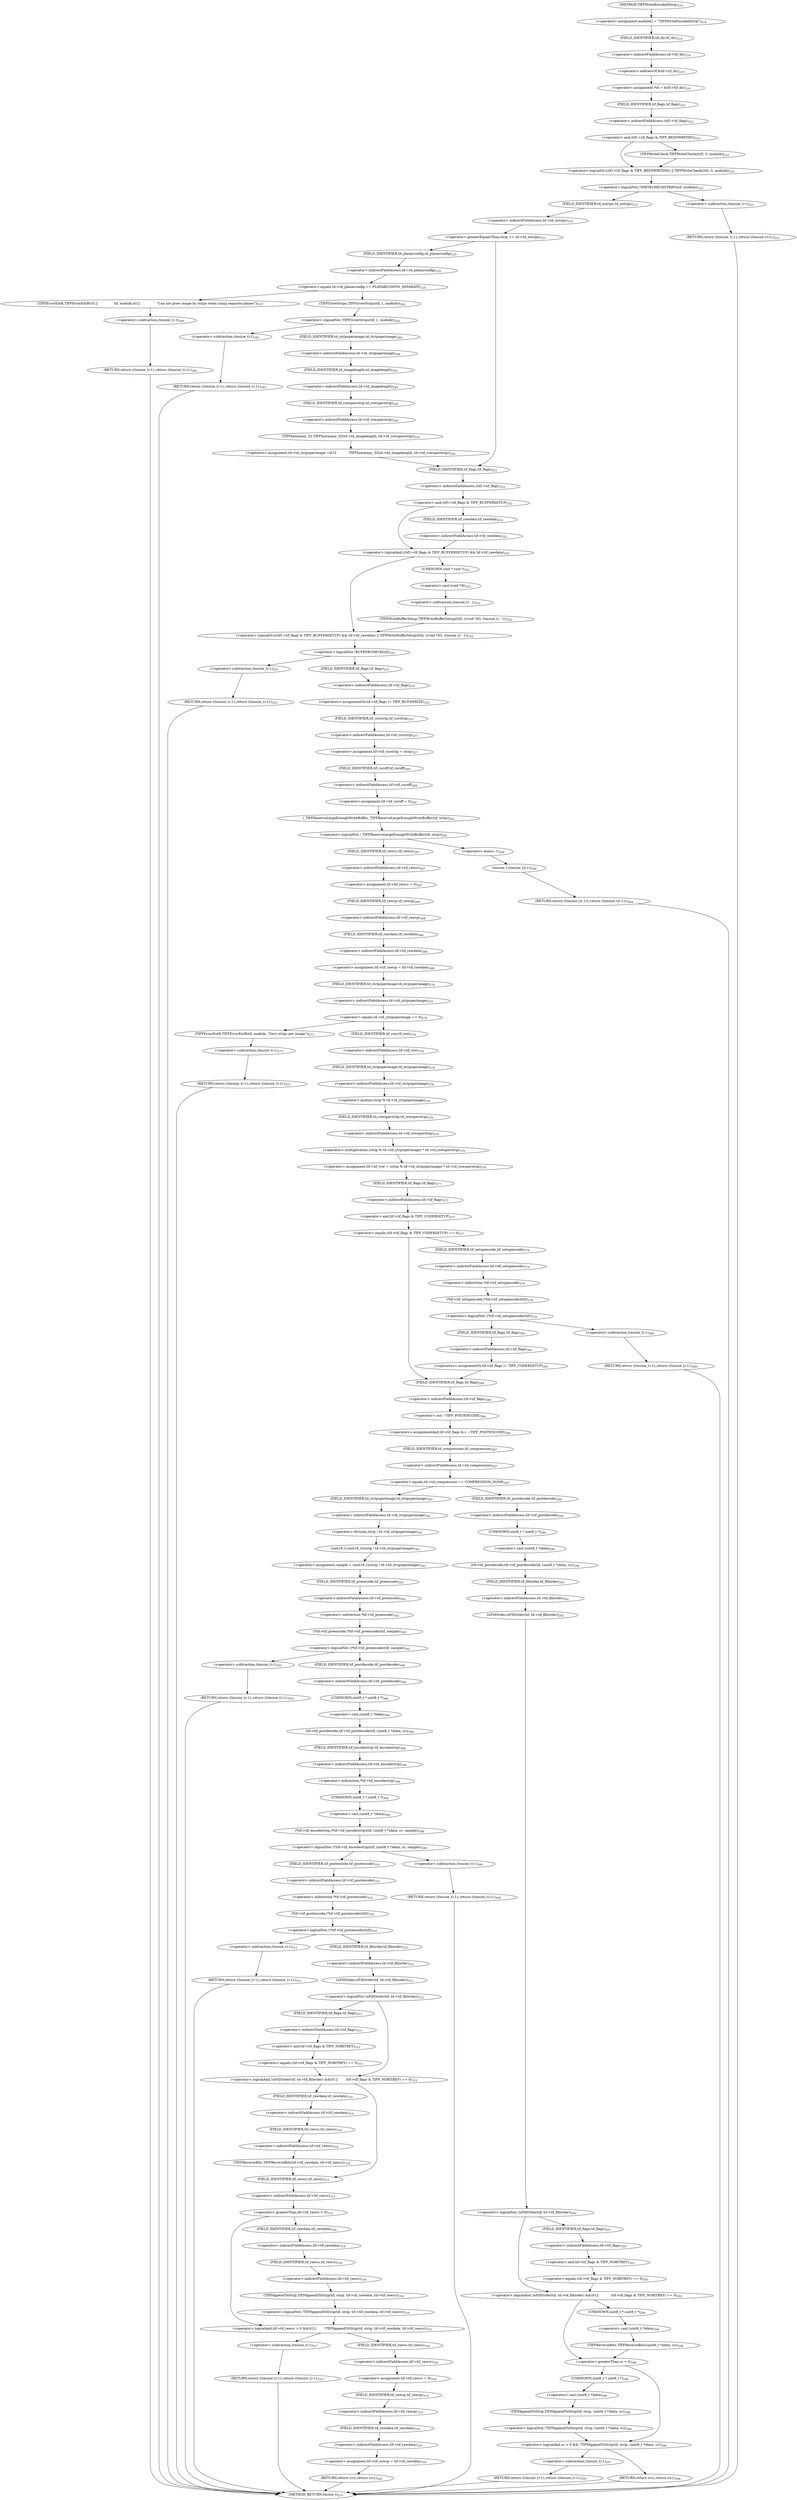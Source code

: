 digraph "TIFFWriteEncodedStrip" {  
"30788" [label = <(&lt;operator&gt;.assignment,module[] = &quot;TIFFWriteEncodedStrip&quot;)<SUB>218</SUB>> ]
"30792" [label = <(&lt;operator&gt;.assignment,*td = &amp;tif-&gt;tif_dir)<SUB>219</SUB>> ]
"30885" [label = <(&lt;operators&gt;.assignmentOr,tif-&gt;tif_flags |= TIFF_BUF4WRITE)<SUB>255</SUB>> ]
"30890" [label = <(&lt;operator&gt;.assignment,tif-&gt;tif_curstrip = strip)<SUB>257</SUB>> ]
"30895" [label = <(&lt;operator&gt;.assignment,tif-&gt;tif_curoff = 0)<SUB>260</SUB>> ]
"30910" [label = <(&lt;operator&gt;.assignment,tif-&gt;tif_rawcc = 0)<SUB>267</SUB>> ]
"30915" [label = <(&lt;operator&gt;.assignment,tif-&gt;tif_rawcp = tif-&gt;tif_rawdata)<SUB>268</SUB>> ]
"30937" [label = <(&lt;operator&gt;.assignment,tif-&gt;tif_row = (strip % td-&gt;td_stripsperimage) * td-&gt;td_rowsperstrip)<SUB>276</SUB>> ]
"30977" [label = <(&lt;operators&gt;.assignmentAnd,tif-&gt;tif_flags &amp;= ~TIFF_POSTENCODE)<SUB>284</SUB>> ]
"31040" [label = <(&lt;operator&gt;.assignment,sample = (uint16_t)(strip / td-&gt;td_stripsperimage))<SUB>301</SUB>> ]
"31062" [label = <(tif-&gt;tif_postdecode,tif-&gt;tif_postdecode(tif, (uint8_t *)data, cc))<SUB>306</SUB>> ]
"31147" [label = <(&lt;operator&gt;.assignment,tif-&gt;tif_rawcc = 0)<SUB>318</SUB>> ]
"31152" [label = <(&lt;operator&gt;.assignment,tif-&gt;tif_rawcp = tif-&gt;tif_rawdata)<SUB>319</SUB>> ]
"31159" [label = <(RETURN,return (cc);,return (cc);)<SUB>320</SUB>> ]
"30794" [label = <(&lt;operator&gt;.addressOf,&amp;tif-&gt;tif_dir)<SUB>219</SUB>> ]
"30800" [label = <(&lt;operator&gt;.logicalNot,!WRITECHECKSTRIPS(tif, module))<SUB>222</SUB>> ]
"30817" [label = <(&lt;operator&gt;.greaterEqualsThan,strip &gt;= td-&gt;td_nstrips)<SUB>233</SUB>> ]
"30861" [label = <(&lt;operator&gt;.logicalNot,!BUFFERCHECK(tif))<SUB>252</SUB>> ]
"30886" [label = <(&lt;operator&gt;.indirectFieldAccess,tif-&gt;tif_flags)<SUB>255</SUB>> ]
"30891" [label = <(&lt;operator&gt;.indirectFieldAccess,tif-&gt;tif_curstrip)<SUB>257</SUB>> ]
"30896" [label = <(&lt;operator&gt;.indirectFieldAccess,tif-&gt;tif_curoff)<SUB>260</SUB>> ]
"30901" [label = <(&lt;operator&gt;.logicalNot,!_TIFFReserveLargeEnoughWriteBuffer(tif, strip))<SUB>262</SUB>> ]
"30911" [label = <(&lt;operator&gt;.indirectFieldAccess,tif-&gt;tif_rawcc)<SUB>267</SUB>> ]
"30916" [label = <(&lt;operator&gt;.indirectFieldAccess,tif-&gt;tif_rawcp)<SUB>268</SUB>> ]
"30919" [label = <(&lt;operator&gt;.indirectFieldAccess,tif-&gt;tif_rawdata)<SUB>268</SUB>> ]
"30923" [label = <(&lt;operator&gt;.equals,td-&gt;td_stripsperimage == 0)<SUB>270</SUB>> ]
"30938" [label = <(&lt;operator&gt;.indirectFieldAccess,tif-&gt;tif_row)<SUB>276</SUB>> ]
"30941" [label = <(&lt;operator&gt;.multiplication,(strip % td-&gt;td_stripsperimage) * td-&gt;td_rowsperstrip)<SUB>276</SUB>> ]
"30951" [label = <(&lt;operator&gt;.equals,(tif-&gt;tif_flags &amp; TIFF_CODERSETUP) == 0)<SUB>277</SUB>> ]
"30978" [label = <(&lt;operator&gt;.indirectFieldAccess,tif-&gt;tif_flags)<SUB>284</SUB>> ]
"30981" [label = <(&lt;operator&gt;.not,~TIFF_POSTENCODE)<SUB>284</SUB>> ]
"30984" [label = <(&lt;operator&gt;.equals,td-&gt;td_compression == COMPRESSION_NONE)<SUB>287</SUB>> ]
"31042" [label = <(uint16_t,(uint16_t)(strip / td-&gt;td_stripsperimage))<SUB>301</SUB>> ]
"31049" [label = <(&lt;operator&gt;.logicalNot,!(*tif-&gt;tif_preencode)(tif, sample))<SUB>302</SUB>> ]
"31063" [label = <(&lt;operator&gt;.indirectFieldAccess,tif-&gt;tif_postdecode)<SUB>306</SUB>> ]
"31067" [label = <(&lt;operator&gt;.cast,(uint8_t *)data)<SUB>306</SUB>> ]
"31072" [label = <(&lt;operator&gt;.logicalNot,!(*tif-&gt;tif_encodestrip)(tif, (uint8_t *)data, cc, sample))<SUB>308</SUB>> ]
"31090" [label = <(&lt;operator&gt;.logicalNot,!(*tif-&gt;tif_postencode)(tif))<SUB>310</SUB>> ]
"31103" [label = <(&lt;operator&gt;.logicalAnd,!isFillOrder(tif, td-&gt;td_fillorder) &amp;&amp;\012        (tif-&gt;tif_flags &amp; TIFF_NOBITREV) == 0)<SUB>312</SUB>> ]
"31126" [label = <(&lt;operator&gt;.logicalAnd,tif-&gt;tif_rawcc &gt; 0 &amp;&amp;\012        !TIFFAppendToStrip(tif, strip, tif-&gt;tif_rawdata, tif-&gt;tif_rawcc))<SUB>315</SUB>> ]
"31148" [label = <(&lt;operator&gt;.indirectFieldAccess,tif-&gt;tif_rawcc)<SUB>318</SUB>> ]
"31153" [label = <(&lt;operator&gt;.indirectFieldAccess,tif-&gt;tif_rawcp)<SUB>319</SUB>> ]
"31156" [label = <(&lt;operator&gt;.indirectFieldAccess,tif-&gt;tif_rawdata)<SUB>319</SUB>> ]
"30795" [label = <(&lt;operator&gt;.indirectFieldAccess,tif-&gt;tif_dir)<SUB>219</SUB>> ]
"30801" [label = <(&lt;operator&gt;.logicalOr,((tif)-&gt;tif_flags &amp; TIFF_BEENWRITING) || TIFFWriteCheck((tif), 0, module))<SUB>222</SUB>> ]
"30812" [label = <(RETURN,return ((tmsize_t)-1);,return ((tmsize_t)-1);)<SUB>223</SUB>> ]
"30819" [label = <(&lt;operator&gt;.indirectFieldAccess,td-&gt;td_nstrips)<SUB>233</SUB>> ]
"30849" [label = <(&lt;operator&gt;.assignment,td-&gt;td_stripsperimage =\012            TIFFhowmany_32(td-&gt;td_imagelength, td-&gt;td_rowsperstrip))<SUB>244</SUB>> ]
"30862" [label = <(&lt;operator&gt;.logicalOr,(((tif)-&gt;tif_flags &amp; TIFF_BUFFERSETUP) &amp;&amp; tif-&gt;tif_rawdata) || TIFFWriteBufferSetup((tif), ((void *)0), (tmsize_t) - 1))<SUB>252</SUB>> ]
"30881" [label = <(RETURN,return ((tmsize_t)-1);,return ((tmsize_t)-1);)<SUB>253</SUB>> ]
"30888" [label = <(FIELD_IDENTIFIER,tif_flags,tif_flags)<SUB>255</SUB>> ]
"30893" [label = <(FIELD_IDENTIFIER,tif_curstrip,tif_curstrip)<SUB>257</SUB>> ]
"30898" [label = <(FIELD_IDENTIFIER,tif_curoff,tif_curoff)<SUB>260</SUB>> ]
"30902" [label = <(_TIFFReserveLargeEnoughWriteBuffer,_TIFFReserveLargeEnoughWriteBuffer(tif, strip))<SUB>262</SUB>> ]
"30906" [label = <(RETURN,return ((tmsize_t)(-1));,return ((tmsize_t)(-1));)<SUB>264</SUB>> ]
"30913" [label = <(FIELD_IDENTIFIER,tif_rawcc,tif_rawcc)<SUB>267</SUB>> ]
"30918" [label = <(FIELD_IDENTIFIER,tif_rawcp,tif_rawcp)<SUB>268</SUB>> ]
"30921" [label = <(FIELD_IDENTIFIER,tif_rawdata,tif_rawdata)<SUB>268</SUB>> ]
"30924" [label = <(&lt;operator&gt;.indirectFieldAccess,td-&gt;td_stripsperimage)<SUB>270</SUB>> ]
"30929" [label = <(TIFFErrorExtR,TIFFErrorExtR(tif, module, &quot;Zero strips per image&quot;))<SUB>272</SUB>> ]
"30933" [label = <(RETURN,return ((tmsize_t)-1);,return ((tmsize_t)-1);)<SUB>273</SUB>> ]
"30940" [label = <(FIELD_IDENTIFIER,tif_row,tif_row)<SUB>276</SUB>> ]
"30942" [label = <(&lt;operator&gt;.modulo,strip % td-&gt;td_stripsperimage)<SUB>276</SUB>> ]
"30947" [label = <(&lt;operator&gt;.indirectFieldAccess,td-&gt;td_rowsperstrip)<SUB>276</SUB>> ]
"30952" [label = <(&lt;operator&gt;.and,tif-&gt;tif_flags &amp; TIFF_CODERSETUP)<SUB>277</SUB>> ]
"30972" [label = <(&lt;operators&gt;.assignmentOr,tif-&gt;tif_flags |= TIFF_CODERSETUP)<SUB>281</SUB>> ]
"30980" [label = <(FIELD_IDENTIFIER,tif_flags,tif_flags)<SUB>284</SUB>> ]
"30985" [label = <(&lt;operator&gt;.indirectFieldAccess,td-&gt;td_compression)<SUB>287</SUB>> ]
"30990" [label = <(tif-&gt;tif_postdecode,tif-&gt;tif_postdecode(tif, (uint8_t *)data, cc))<SUB>290</SUB>> ]
"31038" [label = <(RETURN,return (cc);,return (cc);)<SUB>298</SUB>> ]
"31043" [label = <(&lt;operator&gt;.division,strip / td-&gt;td_stripsperimage)<SUB>301</SUB>> ]
"31050" [label = <(*tif-&gt;tif_preencode,(*tif-&gt;tif_preencode)(tif, sample))<SUB>302</SUB>> ]
"31058" [label = <(RETURN,return ((tmsize_t)-1);,return ((tmsize_t)-1);)<SUB>303</SUB>> ]
"31065" [label = <(FIELD_IDENTIFIER,tif_postdecode,tif_postdecode)<SUB>306</SUB>> ]
"31068" [label = <(UNKNOWN,uint8_t *,uint8_t *)<SUB>306</SUB>> ]
"31073" [label = <(*tif-&gt;tif_encodestrip,(*tif-&gt;tif_encodestrip)(tif, (uint8_t *)data, cc, sample))<SUB>308</SUB>> ]
"31085" [label = <(RETURN,return ((tmsize_t)-1);,return ((tmsize_t)-1);)<SUB>309</SUB>> ]
"31091" [label = <(*tif-&gt;tif_postencode,(*tif-&gt;tif_postencode)(tif))<SUB>310</SUB>> ]
"31098" [label = <(RETURN,return ((tmsize_t)-1);,return ((tmsize_t)-1);)<SUB>311</SUB>> ]
"31104" [label = <(&lt;operator&gt;.logicalNot,!isFillOrder(tif, td-&gt;td_fillorder))<SUB>312</SUB>> ]
"31110" [label = <(&lt;operator&gt;.equals,(tif-&gt;tif_flags &amp; TIFF_NOBITREV) == 0)<SUB>313</SUB>> ]
"31118" [label = <(TIFFReverseBits,TIFFReverseBits(tif-&gt;tif_rawdata, tif-&gt;tif_rawcc))<SUB>314</SUB>> ]
"31127" [label = <(&lt;operator&gt;.greaterThan,tif-&gt;tif_rawcc &gt; 0)<SUB>315</SUB>> ]
"31132" [label = <(&lt;operator&gt;.logicalNot,!TIFFAppendToStrip(tif, strip, tif-&gt;tif_rawdata, tif-&gt;tif_rawcc))<SUB>316</SUB>> ]
"31143" [label = <(RETURN,return ((tmsize_t)-1);,return ((tmsize_t)-1);)<SUB>317</SUB>> ]
"31150" [label = <(FIELD_IDENTIFIER,tif_rawcc,tif_rawcc)<SUB>318</SUB>> ]
"31155" [label = <(FIELD_IDENTIFIER,tif_rawcp,tif_rawcp)<SUB>319</SUB>> ]
"31158" [label = <(FIELD_IDENTIFIER,tif_rawdata,tif_rawdata)<SUB>319</SUB>> ]
"30797" [label = <(FIELD_IDENTIFIER,tif_dir,tif_dir)<SUB>219</SUB>> ]
"30802" [label = <(&lt;operator&gt;.and,(tif)-&gt;tif_flags &amp; TIFF_BEENWRITING)<SUB>222</SUB>> ]
"30807" [label = <(TIFFWriteCheck,TIFFWriteCheck((tif), 0, module))<SUB>222</SUB>> ]
"30813" [label = <(&lt;operator&gt;.subtraction,(tmsize_t)-1)<SUB>223</SUB>> ]
"30821" [label = <(FIELD_IDENTIFIER,td_nstrips,td_nstrips)<SUB>233</SUB>> ]
"30824" [label = <(&lt;operator&gt;.equals,td-&gt;td_planarconfig == PLANARCONFIG_SEPARATE)<SUB>235</SUB>> ]
"30839" [label = <(&lt;operator&gt;.logicalNot,!TIFFGrowStrips(tif, 1, module))<SUB>242</SUB>> ]
"30850" [label = <(&lt;operator&gt;.indirectFieldAccess,td-&gt;td_stripsperimage)<SUB>244</SUB>> ]
"30853" [label = <(TIFFhowmany_32,TIFFhowmany_32(td-&gt;td_imagelength, td-&gt;td_rowsperstrip))<SUB>245</SUB>> ]
"30863" [label = <(&lt;operator&gt;.logicalAnd,((tif)-&gt;tif_flags &amp; TIFF_BUFFERSETUP) &amp;&amp; tif-&gt;tif_rawdata)<SUB>252</SUB>> ]
"30872" [label = <(TIFFWriteBufferSetup,TIFFWriteBufferSetup((tif), ((void *)0), (tmsize_t) - 1))<SUB>252</SUB>> ]
"30882" [label = <(&lt;operator&gt;.subtraction,(tmsize_t)-1)<SUB>253</SUB>> ]
"30907" [label = <(tmsize_t,(tmsize_t)(-1))<SUB>264</SUB>> ]
"30926" [label = <(FIELD_IDENTIFIER,td_stripsperimage,td_stripsperimage)<SUB>270</SUB>> ]
"30934" [label = <(&lt;operator&gt;.subtraction,(tmsize_t)-1)<SUB>273</SUB>> ]
"30944" [label = <(&lt;operator&gt;.indirectFieldAccess,td-&gt;td_stripsperimage)<SUB>276</SUB>> ]
"30949" [label = <(FIELD_IDENTIFIER,td_rowsperstrip,td_rowsperstrip)<SUB>276</SUB>> ]
"30953" [label = <(&lt;operator&gt;.indirectFieldAccess,tif-&gt;tif_flags)<SUB>277</SUB>> ]
"30960" [label = <(&lt;operator&gt;.logicalNot,!(*tif-&gt;tif_setupencode)(tif))<SUB>279</SUB>> ]
"30973" [label = <(&lt;operator&gt;.indirectFieldAccess,tif-&gt;tif_flags)<SUB>281</SUB>> ]
"30987" [label = <(FIELD_IDENTIFIER,td_compression,td_compression)<SUB>287</SUB>> ]
"30991" [label = <(&lt;operator&gt;.indirectFieldAccess,tif-&gt;tif_postdecode)<SUB>290</SUB>> ]
"30995" [label = <(&lt;operator&gt;.cast,(uint8_t *)data)<SUB>290</SUB>> ]
"31000" [label = <(&lt;operator&gt;.logicalAnd,!isFillOrder(tif, td-&gt;td_fillorder) &amp;&amp;\012            (tif-&gt;tif_flags &amp; TIFF_NOBITREV) == 0)<SUB>292</SUB>> ]
"31021" [label = <(&lt;operator&gt;.logicalAnd,cc &gt; 0 &amp;&amp; !TIFFAppendToStrip(tif, strip, (uint8_t *)data, cc))<SUB>296</SUB>> ]
"31045" [label = <(&lt;operator&gt;.indirectFieldAccess,td-&gt;td_stripsperimage)<SUB>301</SUB>> ]
"31051" [label = <(&lt;operator&gt;.indirection,*tif-&gt;tif_preencode)<SUB>302</SUB>> ]
"31059" [label = <(&lt;operator&gt;.subtraction,(tmsize_t)-1)<SUB>303</SUB>> ]
"31074" [label = <(&lt;operator&gt;.indirection,*tif-&gt;tif_encodestrip)<SUB>308</SUB>> ]
"31079" [label = <(&lt;operator&gt;.cast,(uint8_t *)data)<SUB>308</SUB>> ]
"31086" [label = <(&lt;operator&gt;.subtraction,(tmsize_t)-1)<SUB>309</SUB>> ]
"31092" [label = <(&lt;operator&gt;.indirection,*tif-&gt;tif_postencode)<SUB>310</SUB>> ]
"31099" [label = <(&lt;operator&gt;.subtraction,(tmsize_t)-1)<SUB>311</SUB>> ]
"31105" [label = <(isFillOrder,isFillOrder(tif, td-&gt;td_fillorder))<SUB>312</SUB>> ]
"31111" [label = <(&lt;operator&gt;.and,tif-&gt;tif_flags &amp; TIFF_NOBITREV)<SUB>313</SUB>> ]
"31119" [label = <(&lt;operator&gt;.indirectFieldAccess,tif-&gt;tif_rawdata)<SUB>314</SUB>> ]
"31122" [label = <(&lt;operator&gt;.indirectFieldAccess,tif-&gt;tif_rawcc)<SUB>314</SUB>> ]
"31128" [label = <(&lt;operator&gt;.indirectFieldAccess,tif-&gt;tif_rawcc)<SUB>315</SUB>> ]
"31133" [label = <(TIFFAppendToStrip,TIFFAppendToStrip(tif, strip, tif-&gt;tif_rawdata, tif-&gt;tif_rawcc))<SUB>316</SUB>> ]
"31144" [label = <(&lt;operator&gt;.subtraction,(tmsize_t)-1)<SUB>317</SUB>> ]
"30803" [label = <(&lt;operator&gt;.indirectFieldAccess,(tif)-&gt;tif_flags)<SUB>222</SUB>> ]
"30825" [label = <(&lt;operator&gt;.indirectFieldAccess,td-&gt;td_planarconfig)<SUB>235</SUB>> ]
"30830" [label = <(TIFFErrorExtR,TIFFErrorExtR(\012                tif, module,\012                &quot;Can not grow image by strips when using separate planes&quot;))<SUB>237</SUB>> ]
"30834" [label = <(RETURN,return ((tmsize_t)-1);,return ((tmsize_t)-1);)<SUB>240</SUB>> ]
"30840" [label = <(TIFFGrowStrips,TIFFGrowStrips(tif, 1, module))<SUB>242</SUB>> ]
"30845" [label = <(RETURN,return ((tmsize_t)-1);,return ((tmsize_t)-1);)<SUB>243</SUB>> ]
"30852" [label = <(FIELD_IDENTIFIER,td_stripsperimage,td_stripsperimage)<SUB>244</SUB>> ]
"30854" [label = <(&lt;operator&gt;.indirectFieldAccess,td-&gt;td_imagelength)<SUB>245</SUB>> ]
"30857" [label = <(&lt;operator&gt;.indirectFieldAccess,td-&gt;td_rowsperstrip)<SUB>245</SUB>> ]
"30864" [label = <(&lt;operator&gt;.and,(tif)-&gt;tif_flags &amp; TIFF_BUFFERSETUP)<SUB>252</SUB>> ]
"30869" [label = <(&lt;operator&gt;.indirectFieldAccess,tif-&gt;tif_rawdata)<SUB>252</SUB>> ]
"30874" [label = <(&lt;operator&gt;.cast,(void *)0)<SUB>252</SUB>> ]
"30877" [label = <(&lt;operator&gt;.subtraction,(tmsize_t) - 1)<SUB>252</SUB>> ]
"30908" [label = <(&lt;operator&gt;.minus,-1)<SUB>264</SUB>> ]
"30946" [label = <(FIELD_IDENTIFIER,td_stripsperimage,td_stripsperimage)<SUB>276</SUB>> ]
"30955" [label = <(FIELD_IDENTIFIER,tif_flags,tif_flags)<SUB>277</SUB>> ]
"30961" [label = <(*tif-&gt;tif_setupencode,(*tif-&gt;tif_setupencode)(tif))<SUB>279</SUB>> ]
"30968" [label = <(RETURN,return ((tmsize_t)-1);,return ((tmsize_t)-1);)<SUB>280</SUB>> ]
"30975" [label = <(FIELD_IDENTIFIER,tif_flags,tif_flags)<SUB>281</SUB>> ]
"30993" [label = <(FIELD_IDENTIFIER,tif_postdecode,tif_postdecode)<SUB>290</SUB>> ]
"30996" [label = <(UNKNOWN,uint8_t *,uint8_t *)<SUB>290</SUB>> ]
"31001" [label = <(&lt;operator&gt;.logicalNot,!isFillOrder(tif, td-&gt;td_fillorder))<SUB>292</SUB>> ]
"31007" [label = <(&lt;operator&gt;.equals,(tif-&gt;tif_flags &amp; TIFF_NOBITREV) == 0)<SUB>293</SUB>> ]
"31015" [label = <(TIFFReverseBits,TIFFReverseBits((uint8_t *)data, cc))<SUB>294</SUB>> ]
"31022" [label = <(&lt;operator&gt;.greaterThan,cc &gt; 0)<SUB>296</SUB>> ]
"31025" [label = <(&lt;operator&gt;.logicalNot,!TIFFAppendToStrip(tif, strip, (uint8_t *)data, cc))<SUB>296</SUB>> ]
"31034" [label = <(RETURN,return ((tmsize_t)-1);,return ((tmsize_t)-1);)<SUB>297</SUB>> ]
"31047" [label = <(FIELD_IDENTIFIER,td_stripsperimage,td_stripsperimage)<SUB>301</SUB>> ]
"31052" [label = <(&lt;operator&gt;.indirectFieldAccess,tif-&gt;tif_preencode)<SUB>302</SUB>> ]
"31075" [label = <(&lt;operator&gt;.indirectFieldAccess,tif-&gt;tif_encodestrip)<SUB>308</SUB>> ]
"31080" [label = <(UNKNOWN,uint8_t *,uint8_t *)<SUB>308</SUB>> ]
"31093" [label = <(&lt;operator&gt;.indirectFieldAccess,tif-&gt;tif_postencode)<SUB>310</SUB>> ]
"31107" [label = <(&lt;operator&gt;.indirectFieldAccess,td-&gt;td_fillorder)<SUB>312</SUB>> ]
"31112" [label = <(&lt;operator&gt;.indirectFieldAccess,tif-&gt;tif_flags)<SUB>313</SUB>> ]
"31121" [label = <(FIELD_IDENTIFIER,tif_rawdata,tif_rawdata)<SUB>314</SUB>> ]
"31124" [label = <(FIELD_IDENTIFIER,tif_rawcc,tif_rawcc)<SUB>314</SUB>> ]
"31130" [label = <(FIELD_IDENTIFIER,tif_rawcc,tif_rawcc)<SUB>315</SUB>> ]
"31136" [label = <(&lt;operator&gt;.indirectFieldAccess,tif-&gt;tif_rawdata)<SUB>316</SUB>> ]
"31139" [label = <(&lt;operator&gt;.indirectFieldAccess,tif-&gt;tif_rawcc)<SUB>316</SUB>> ]
"30805" [label = <(FIELD_IDENTIFIER,tif_flags,tif_flags)<SUB>222</SUB>> ]
"30827" [label = <(FIELD_IDENTIFIER,td_planarconfig,td_planarconfig)<SUB>235</SUB>> ]
"30835" [label = <(&lt;operator&gt;.subtraction,(tmsize_t)-1)<SUB>240</SUB>> ]
"30846" [label = <(&lt;operator&gt;.subtraction,(tmsize_t)-1)<SUB>243</SUB>> ]
"30856" [label = <(FIELD_IDENTIFIER,td_imagelength,td_imagelength)<SUB>245</SUB>> ]
"30859" [label = <(FIELD_IDENTIFIER,td_rowsperstrip,td_rowsperstrip)<SUB>245</SUB>> ]
"30865" [label = <(&lt;operator&gt;.indirectFieldAccess,(tif)-&gt;tif_flags)<SUB>252</SUB>> ]
"30871" [label = <(FIELD_IDENTIFIER,tif_rawdata,tif_rawdata)<SUB>252</SUB>> ]
"30875" [label = <(UNKNOWN,void *,void *)<SUB>252</SUB>> ]
"30962" [label = <(&lt;operator&gt;.indirection,*tif-&gt;tif_setupencode)<SUB>279</SUB>> ]
"30969" [label = <(&lt;operator&gt;.subtraction,(tmsize_t)-1)<SUB>280</SUB>> ]
"31002" [label = <(isFillOrder,isFillOrder(tif, td-&gt;td_fillorder))<SUB>292</SUB>> ]
"31008" [label = <(&lt;operator&gt;.and,tif-&gt;tif_flags &amp; TIFF_NOBITREV)<SUB>293</SUB>> ]
"31016" [label = <(&lt;operator&gt;.cast,(uint8_t *)data)<SUB>294</SUB>> ]
"31026" [label = <(TIFFAppendToStrip,TIFFAppendToStrip(tif, strip, (uint8_t *)data, cc))<SUB>296</SUB>> ]
"31035" [label = <(&lt;operator&gt;.subtraction,(tmsize_t)-1)<SUB>297</SUB>> ]
"31054" [label = <(FIELD_IDENTIFIER,tif_preencode,tif_preencode)<SUB>302</SUB>> ]
"31077" [label = <(FIELD_IDENTIFIER,tif_encodestrip,tif_encodestrip)<SUB>308</SUB>> ]
"31095" [label = <(FIELD_IDENTIFIER,tif_postencode,tif_postencode)<SUB>310</SUB>> ]
"31109" [label = <(FIELD_IDENTIFIER,td_fillorder,td_fillorder)<SUB>312</SUB>> ]
"31114" [label = <(FIELD_IDENTIFIER,tif_flags,tif_flags)<SUB>313</SUB>> ]
"31138" [label = <(FIELD_IDENTIFIER,tif_rawdata,tif_rawdata)<SUB>316</SUB>> ]
"31141" [label = <(FIELD_IDENTIFIER,tif_rawcc,tif_rawcc)<SUB>316</SUB>> ]
"30867" [label = <(FIELD_IDENTIFIER,tif_flags,tif_flags)<SUB>252</SUB>> ]
"30963" [label = <(&lt;operator&gt;.indirectFieldAccess,tif-&gt;tif_setupencode)<SUB>279</SUB>> ]
"31004" [label = <(&lt;operator&gt;.indirectFieldAccess,td-&gt;td_fillorder)<SUB>292</SUB>> ]
"31009" [label = <(&lt;operator&gt;.indirectFieldAccess,tif-&gt;tif_flags)<SUB>293</SUB>> ]
"31017" [label = <(UNKNOWN,uint8_t *,uint8_t *)<SUB>294</SUB>> ]
"31029" [label = <(&lt;operator&gt;.cast,(uint8_t *)data)<SUB>296</SUB>> ]
"30965" [label = <(FIELD_IDENTIFIER,tif_setupencode,tif_setupencode)<SUB>279</SUB>> ]
"31006" [label = <(FIELD_IDENTIFIER,td_fillorder,td_fillorder)<SUB>292</SUB>> ]
"31011" [label = <(FIELD_IDENTIFIER,tif_flags,tif_flags)<SUB>293</SUB>> ]
"31030" [label = <(UNKNOWN,uint8_t *,uint8_t *)<SUB>296</SUB>> ]
"30781" [label = <(METHOD,TIFFWriteEncodedStrip)<SUB>215</SUB>> ]
"31161" [label = <(METHOD_RETURN,tmsize_t)<SUB>215</SUB>> ]
  "30788" -> "30797" 
  "30792" -> "30805" 
  "30885" -> "30893" 
  "30890" -> "30898" 
  "30895" -> "30902" 
  "30910" -> "30918" 
  "30915" -> "30926" 
  "30937" -> "30955" 
  "30977" -> "30987" 
  "31040" -> "31054" 
  "31062" -> "31077" 
  "31147" -> "31155" 
  "31152" -> "31159" 
  "31159" -> "31161" 
  "30794" -> "30792" 
  "30800" -> "30813" 
  "30800" -> "30821" 
  "30817" -> "30827" 
  "30817" -> "30867" 
  "30861" -> "30882" 
  "30861" -> "30888" 
  "30886" -> "30885" 
  "30891" -> "30890" 
  "30896" -> "30895" 
  "30901" -> "30908" 
  "30901" -> "30913" 
  "30911" -> "30910" 
  "30916" -> "30921" 
  "30919" -> "30915" 
  "30923" -> "30929" 
  "30923" -> "30940" 
  "30938" -> "30946" 
  "30941" -> "30937" 
  "30951" -> "30965" 
  "30951" -> "30980" 
  "30978" -> "30981" 
  "30981" -> "30977" 
  "30984" -> "30993" 
  "30984" -> "31047" 
  "31042" -> "31040" 
  "31049" -> "31059" 
  "31049" -> "31065" 
  "31063" -> "31068" 
  "31067" -> "31062" 
  "31072" -> "31086" 
  "31072" -> "31095" 
  "31090" -> "31099" 
  "31090" -> "31109" 
  "31103" -> "31121" 
  "31103" -> "31130" 
  "31126" -> "31144" 
  "31126" -> "31150" 
  "31148" -> "31147" 
  "31153" -> "31158" 
  "31156" -> "31152" 
  "30795" -> "30794" 
  "30801" -> "30800" 
  "30812" -> "31161" 
  "30819" -> "30817" 
  "30849" -> "30867" 
  "30862" -> "30861" 
  "30881" -> "31161" 
  "30888" -> "30886" 
  "30893" -> "30891" 
  "30898" -> "30896" 
  "30902" -> "30901" 
  "30906" -> "31161" 
  "30913" -> "30911" 
  "30918" -> "30916" 
  "30921" -> "30919" 
  "30924" -> "30923" 
  "30929" -> "30934" 
  "30933" -> "31161" 
  "30940" -> "30938" 
  "30942" -> "30949" 
  "30947" -> "30941" 
  "30952" -> "30951" 
  "30972" -> "30980" 
  "30980" -> "30978" 
  "30985" -> "30984" 
  "30990" -> "31006" 
  "31038" -> "31161" 
  "31043" -> "31042" 
  "31050" -> "31049" 
  "31058" -> "31161" 
  "31065" -> "31063" 
  "31068" -> "31067" 
  "31073" -> "31072" 
  "31085" -> "31161" 
  "31091" -> "31090" 
  "31098" -> "31161" 
  "31104" -> "31103" 
  "31104" -> "31114" 
  "31110" -> "31103" 
  "31118" -> "31130" 
  "31127" -> "31126" 
  "31127" -> "31138" 
  "31132" -> "31126" 
  "31143" -> "31161" 
  "31150" -> "31148" 
  "31155" -> "31153" 
  "31158" -> "31156" 
  "30797" -> "30795" 
  "30802" -> "30801" 
  "30802" -> "30807" 
  "30807" -> "30801" 
  "30813" -> "30812" 
  "30821" -> "30819" 
  "30824" -> "30830" 
  "30824" -> "30840" 
  "30839" -> "30846" 
  "30839" -> "30852" 
  "30850" -> "30856" 
  "30853" -> "30849" 
  "30863" -> "30862" 
  "30863" -> "30875" 
  "30872" -> "30862" 
  "30882" -> "30881" 
  "30907" -> "30906" 
  "30926" -> "30924" 
  "30934" -> "30933" 
  "30944" -> "30942" 
  "30949" -> "30947" 
  "30953" -> "30952" 
  "30960" -> "30969" 
  "30960" -> "30975" 
  "30973" -> "30972" 
  "30987" -> "30985" 
  "30991" -> "30996" 
  "30995" -> "30990" 
  "31000" -> "31017" 
  "31000" -> "31022" 
  "31021" -> "31035" 
  "31021" -> "31038" 
  "31045" -> "31043" 
  "31051" -> "31050" 
  "31059" -> "31058" 
  "31074" -> "31080" 
  "31079" -> "31073" 
  "31086" -> "31085" 
  "31092" -> "31091" 
  "31099" -> "31098" 
  "31105" -> "31104" 
  "31111" -> "31110" 
  "31119" -> "31124" 
  "31122" -> "31118" 
  "31128" -> "31127" 
  "31133" -> "31132" 
  "31144" -> "31143" 
  "30803" -> "30802" 
  "30825" -> "30824" 
  "30830" -> "30835" 
  "30834" -> "31161" 
  "30840" -> "30839" 
  "30845" -> "31161" 
  "30852" -> "30850" 
  "30854" -> "30859" 
  "30857" -> "30853" 
  "30864" -> "30863" 
  "30864" -> "30871" 
  "30869" -> "30863" 
  "30874" -> "30877" 
  "30877" -> "30872" 
  "30908" -> "30907" 
  "30946" -> "30944" 
  "30955" -> "30953" 
  "30961" -> "30960" 
  "30968" -> "31161" 
  "30975" -> "30973" 
  "30993" -> "30991" 
  "30996" -> "30995" 
  "31001" -> "31000" 
  "31001" -> "31011" 
  "31007" -> "31000" 
  "31015" -> "31022" 
  "31022" -> "31021" 
  "31022" -> "31030" 
  "31025" -> "31021" 
  "31034" -> "31161" 
  "31047" -> "31045" 
  "31052" -> "31051" 
  "31075" -> "31074" 
  "31080" -> "31079" 
  "31093" -> "31092" 
  "31107" -> "31105" 
  "31112" -> "31111" 
  "31121" -> "31119" 
  "31124" -> "31122" 
  "31130" -> "31128" 
  "31136" -> "31141" 
  "31139" -> "31133" 
  "30805" -> "30803" 
  "30827" -> "30825" 
  "30835" -> "30834" 
  "30846" -> "30845" 
  "30856" -> "30854" 
  "30859" -> "30857" 
  "30865" -> "30864" 
  "30871" -> "30869" 
  "30875" -> "30874" 
  "30962" -> "30961" 
  "30969" -> "30968" 
  "31002" -> "31001" 
  "31008" -> "31007" 
  "31016" -> "31015" 
  "31026" -> "31025" 
  "31035" -> "31034" 
  "31054" -> "31052" 
  "31077" -> "31075" 
  "31095" -> "31093" 
  "31109" -> "31107" 
  "31114" -> "31112" 
  "31138" -> "31136" 
  "31141" -> "31139" 
  "30867" -> "30865" 
  "30963" -> "30962" 
  "31004" -> "31002" 
  "31009" -> "31008" 
  "31017" -> "31016" 
  "31029" -> "31026" 
  "30965" -> "30963" 
  "31006" -> "31004" 
  "31011" -> "31009" 
  "31030" -> "31029" 
  "30781" -> "30788" 
}

